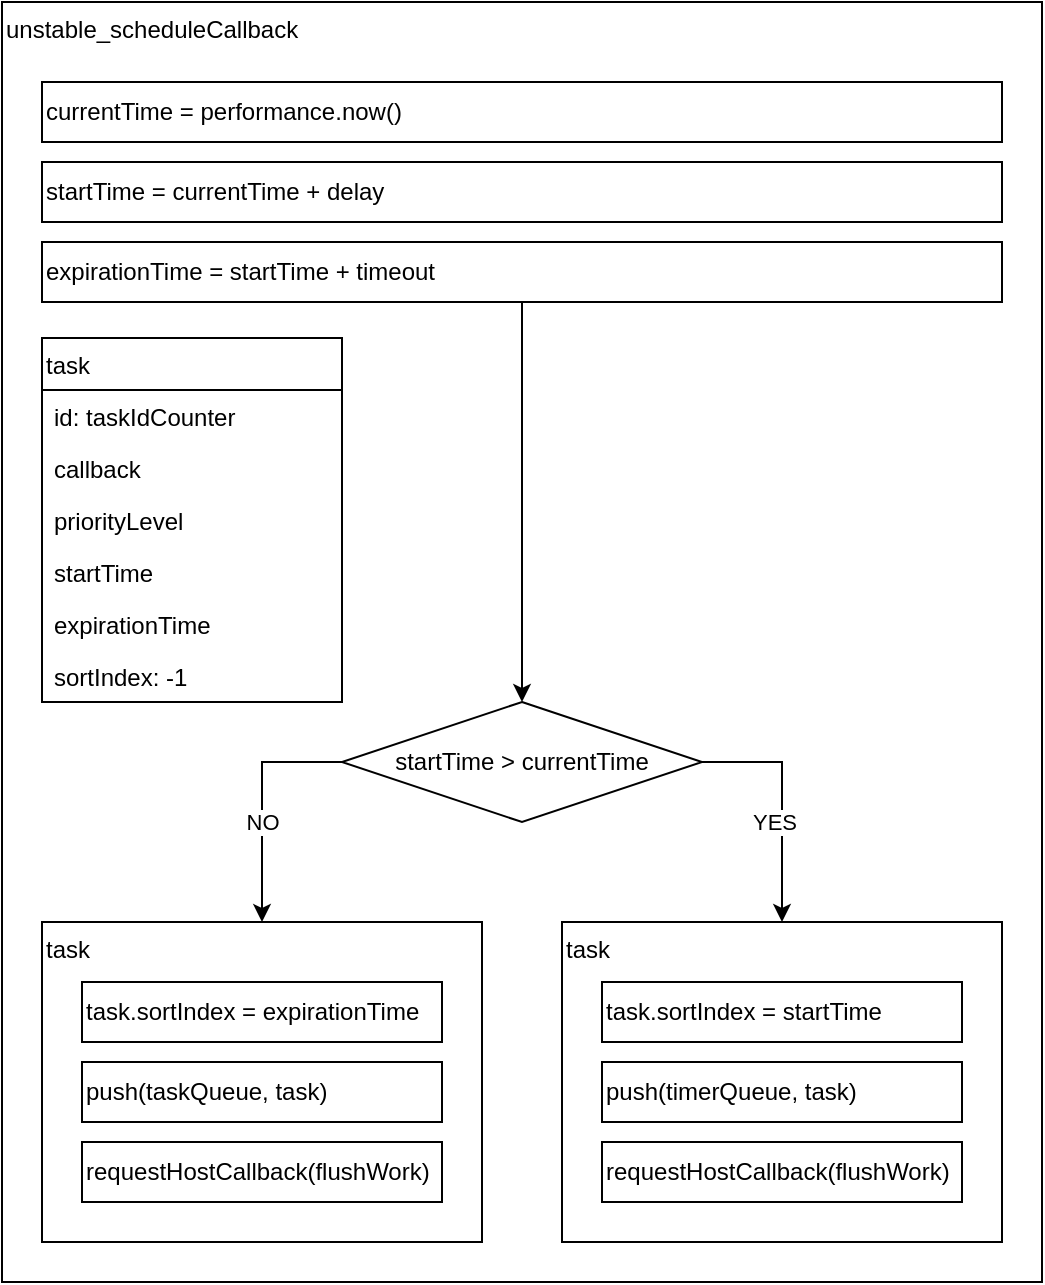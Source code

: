 <mxfile version="14.9.6" type="github">
  <diagram id="sdYTl0LgnBd3mYm8gjIQ" name="Page-1">
    <mxGraphModel dx="1422" dy="762" grid="1" gridSize="10" guides="1" tooltips="1" connect="1" arrows="1" fold="1" page="1" pageScale="1" pageWidth="850" pageHeight="1100" math="0" shadow="0">
      <root>
        <mxCell id="0" />
        <mxCell id="1" parent="0" />
        <mxCell id="0xATD7XNpNfVmDACj2di-1" value="unstable_scheduleCallback" style="rounded=0;whiteSpace=wrap;html=1;align=left;verticalAlign=top;" vertex="1" parent="1">
          <mxGeometry x="80" y="40" width="520" height="640" as="geometry" />
        </mxCell>
        <mxCell id="0xATD7XNpNfVmDACj2di-3" value="currentTime = performance.now()" style="rounded=0;whiteSpace=wrap;html=1;verticalAlign=middle;align=left;" vertex="1" parent="1">
          <mxGeometry x="100" y="80" width="480" height="30" as="geometry" />
        </mxCell>
        <mxCell id="0xATD7XNpNfVmDACj2di-4" value="startTime = currentTime + delay" style="rounded=0;whiteSpace=wrap;html=1;verticalAlign=middle;align=left;" vertex="1" parent="1">
          <mxGeometry x="100" y="120" width="480" height="30" as="geometry" />
        </mxCell>
        <mxCell id="0xATD7XNpNfVmDACj2di-62" style="edgeStyle=orthogonalEdgeStyle;rounded=0;orthogonalLoop=1;jettySize=auto;html=1;" edge="1" parent="1" source="0xATD7XNpNfVmDACj2di-5" target="0xATD7XNpNfVmDACj2di-7">
          <mxGeometry relative="1" as="geometry" />
        </mxCell>
        <mxCell id="0xATD7XNpNfVmDACj2di-5" value="expirationTime = startTime + timeout" style="rounded=0;whiteSpace=wrap;html=1;verticalAlign=middle;align=left;" vertex="1" parent="1">
          <mxGeometry x="100" y="160" width="480" height="30" as="geometry" />
        </mxCell>
        <mxCell id="0xATD7XNpNfVmDACj2di-10" style="edgeStyle=orthogonalEdgeStyle;rounded=0;orthogonalLoop=1;jettySize=auto;html=1;" edge="1" parent="1" source="0xATD7XNpNfVmDACj2di-7" target="0xATD7XNpNfVmDACj2di-9">
          <mxGeometry relative="1" as="geometry">
            <Array as="points">
              <mxPoint x="210" y="420" />
            </Array>
          </mxGeometry>
        </mxCell>
        <mxCell id="0xATD7XNpNfVmDACj2di-29" value="NO" style="edgeLabel;html=1;align=center;verticalAlign=middle;resizable=0;points=[];" vertex="1" connectable="0" parent="0xATD7XNpNfVmDACj2di-10">
          <mxGeometry x="-0.033" relative="1" as="geometry">
            <mxPoint y="12" as="offset" />
          </mxGeometry>
        </mxCell>
        <mxCell id="0xATD7XNpNfVmDACj2di-25" style="edgeStyle=orthogonalEdgeStyle;rounded=0;orthogonalLoop=1;jettySize=auto;html=1;" edge="1" parent="1" source="0xATD7XNpNfVmDACj2di-7" target="0xATD7XNpNfVmDACj2di-21">
          <mxGeometry relative="1" as="geometry">
            <Array as="points">
              <mxPoint x="470" y="420" />
            </Array>
          </mxGeometry>
        </mxCell>
        <mxCell id="0xATD7XNpNfVmDACj2di-27" value="YES" style="edgeLabel;html=1;align=center;verticalAlign=middle;resizable=0;points=[];" vertex="1" connectable="0" parent="0xATD7XNpNfVmDACj2di-25">
          <mxGeometry x="0.1" y="-4" relative="1" as="geometry">
            <mxPoint y="4" as="offset" />
          </mxGeometry>
        </mxCell>
        <mxCell id="0xATD7XNpNfVmDACj2di-7" value="startTime &amp;gt; currentTime" style="rhombus;whiteSpace=wrap;html=1;align=center;verticalAlign=middle;" vertex="1" parent="1">
          <mxGeometry x="250" y="390" width="180" height="60" as="geometry" />
        </mxCell>
        <mxCell id="0xATD7XNpNfVmDACj2di-9" value="task" style="rounded=0;whiteSpace=wrap;html=1;align=left;verticalAlign=top;" vertex="1" parent="1">
          <mxGeometry x="100" y="500" width="220" height="160" as="geometry" />
        </mxCell>
        <mxCell id="0xATD7XNpNfVmDACj2di-16" value="task.sortIndex = expirationTime" style="rounded=0;whiteSpace=wrap;html=1;align=left;verticalAlign=middle;" vertex="1" parent="1">
          <mxGeometry x="120" y="530" width="180" height="30" as="geometry" />
        </mxCell>
        <mxCell id="0xATD7XNpNfVmDACj2di-17" value="push(taskQueue, task)" style="rounded=0;whiteSpace=wrap;html=1;align=left;verticalAlign=middle;" vertex="1" parent="1">
          <mxGeometry x="120" y="570" width="180" height="30" as="geometry" />
        </mxCell>
        <mxCell id="0xATD7XNpNfVmDACj2di-18" value="requestHostCallback(flushWork)" style="rounded=0;whiteSpace=wrap;html=1;align=left;verticalAlign=middle;" vertex="1" parent="1">
          <mxGeometry x="120" y="610" width="180" height="30" as="geometry" />
        </mxCell>
        <mxCell id="0xATD7XNpNfVmDACj2di-21" value="task" style="rounded=0;whiteSpace=wrap;html=1;align=left;verticalAlign=top;" vertex="1" parent="1">
          <mxGeometry x="360" y="500" width="220" height="160" as="geometry" />
        </mxCell>
        <mxCell id="0xATD7XNpNfVmDACj2di-22" value="task.sortIndex = startTime" style="rounded=0;whiteSpace=wrap;html=1;align=left;verticalAlign=middle;" vertex="1" parent="1">
          <mxGeometry x="380" y="530" width="180" height="30" as="geometry" />
        </mxCell>
        <mxCell id="0xATD7XNpNfVmDACj2di-23" value="push(timerQueue, task)" style="rounded=0;whiteSpace=wrap;html=1;align=left;verticalAlign=middle;" vertex="1" parent="1">
          <mxGeometry x="380" y="570" width="180" height="30" as="geometry" />
        </mxCell>
        <mxCell id="0xATD7XNpNfVmDACj2di-24" value="requestHostCallback(flushWork)" style="rounded=0;whiteSpace=wrap;html=1;align=left;verticalAlign=middle;" vertex="1" parent="1">
          <mxGeometry x="380" y="610" width="180" height="30" as="geometry" />
        </mxCell>
        <mxCell id="0xATD7XNpNfVmDACj2di-32" value="task" style="swimlane;fontStyle=0;childLayout=stackLayout;horizontal=1;startSize=26;horizontalStack=0;resizeParent=1;resizeParentMax=0;resizeLast=0;collapsible=1;marginBottom=0;align=left;verticalAlign=top;swimlaneFillColor=none;" vertex="1" parent="1">
          <mxGeometry x="100" y="208" width="150" height="182" as="geometry">
            <mxRectangle x="100" y="208" width="50" height="26" as="alternateBounds" />
          </mxGeometry>
        </mxCell>
        <mxCell id="0xATD7XNpNfVmDACj2di-33" value="id: taskIdCounter" style="text;strokeColor=none;fillColor=none;align=left;verticalAlign=top;spacingLeft=4;spacingRight=4;overflow=hidden;rotatable=0;points=[[0,0.5],[1,0.5]];portConstraint=eastwest;" vertex="1" parent="0xATD7XNpNfVmDACj2di-32">
          <mxGeometry y="26" width="150" height="26" as="geometry" />
        </mxCell>
        <mxCell id="0xATD7XNpNfVmDACj2di-34" value="callback" style="text;strokeColor=none;fillColor=none;align=left;verticalAlign=top;spacingLeft=4;spacingRight=4;overflow=hidden;rotatable=0;points=[[0,0.5],[1,0.5]];portConstraint=eastwest;" vertex="1" parent="0xATD7XNpNfVmDACj2di-32">
          <mxGeometry y="52" width="150" height="26" as="geometry" />
        </mxCell>
        <mxCell id="0xATD7XNpNfVmDACj2di-35" value="priorityLevel" style="text;strokeColor=none;fillColor=none;align=left;verticalAlign=top;spacingLeft=4;spacingRight=4;overflow=hidden;rotatable=0;points=[[0,0.5],[1,0.5]];portConstraint=eastwest;" vertex="1" parent="0xATD7XNpNfVmDACj2di-32">
          <mxGeometry y="78" width="150" height="26" as="geometry" />
        </mxCell>
        <mxCell id="0xATD7XNpNfVmDACj2di-59" value="startTime" style="text;strokeColor=none;fillColor=none;align=left;verticalAlign=top;spacingLeft=4;spacingRight=4;overflow=hidden;rotatable=0;points=[[0,0.5],[1,0.5]];portConstraint=eastwest;" vertex="1" parent="0xATD7XNpNfVmDACj2di-32">
          <mxGeometry y="104" width="150" height="26" as="geometry" />
        </mxCell>
        <mxCell id="0xATD7XNpNfVmDACj2di-60" value="expirationTime" style="text;strokeColor=none;fillColor=none;align=left;verticalAlign=top;spacingLeft=4;spacingRight=4;overflow=hidden;rotatable=0;points=[[0,0.5],[1,0.5]];portConstraint=eastwest;" vertex="1" parent="0xATD7XNpNfVmDACj2di-32">
          <mxGeometry y="130" width="150" height="26" as="geometry" />
        </mxCell>
        <mxCell id="0xATD7XNpNfVmDACj2di-61" value="sortIndex: -1" style="text;strokeColor=none;fillColor=none;align=left;verticalAlign=top;spacingLeft=4;spacingRight=4;overflow=hidden;rotatable=0;points=[[0,0.5],[1,0.5]];portConstraint=eastwest;" vertex="1" parent="0xATD7XNpNfVmDACj2di-32">
          <mxGeometry y="156" width="150" height="26" as="geometry" />
        </mxCell>
      </root>
    </mxGraphModel>
  </diagram>
</mxfile>
